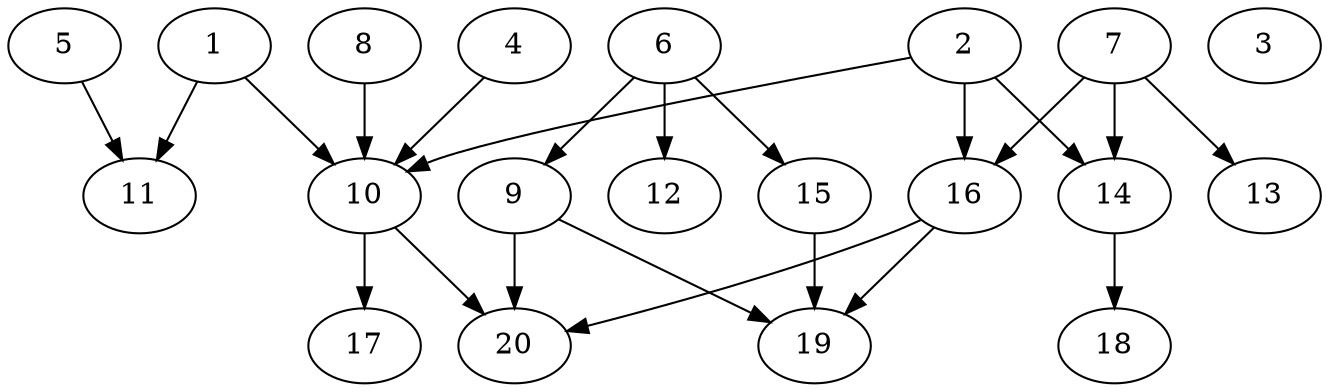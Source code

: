 // DAG automatically generated by daggen at Sat Jul 27 15:38:13 2019
// ./daggen --dot -n 20 --ccr 0.4 --fat 0.6 --regular 0.5 --density 0.4 --mindata 5242880 --maxdata 52428800 
digraph G {
  1 [size="125657600", alpha="0.20", expect_size="50263040"] 
  1 -> 10 [size ="50263040"]
  1 -> 11 [size ="50263040"]
  2 [size="83105280", alpha="0.02", expect_size="33242112"] 
  2 -> 10 [size ="33242112"]
  2 -> 14 [size ="33242112"]
  2 -> 16 [size ="33242112"]
  3 [size="101893120", alpha="0.02", expect_size="40757248"] 
  4 [size="19791360", alpha="0.03", expect_size="7916544"] 
  4 -> 10 [size ="7916544"]
  5 [size="43735040", alpha="0.06", expect_size="17494016"] 
  5 -> 11 [size ="17494016"]
  6 [size="23101440", alpha="0.10", expect_size="9240576"] 
  6 -> 9 [size ="9240576"]
  6 -> 12 [size ="9240576"]
  6 -> 15 [size ="9240576"]
  7 [size="78353920", alpha="0.03", expect_size="31341568"] 
  7 -> 13 [size ="31341568"]
  7 -> 14 [size ="31341568"]
  7 -> 16 [size ="31341568"]
  8 [size="39429120", alpha="0.14", expect_size="15771648"] 
  8 -> 10 [size ="15771648"]
  9 [size="41804800", alpha="0.07", expect_size="16721920"] 
  9 -> 19 [size ="16721920"]
  9 -> 20 [size ="16721920"]
  10 [size="128972800", alpha="0.06", expect_size="51589120"] 
  10 -> 17 [size ="51589120"]
  10 -> 20 [size ="51589120"]
  11 [size="59660800", alpha="0.14", expect_size="23864320"] 
  12 [size="57548800", alpha="0.08", expect_size="23019520"] 
  13 [size="72220160", alpha="0.18", expect_size="28888064"] 
  14 [size="84792320", alpha="0.02", expect_size="33916928"] 
  14 -> 18 [size ="33916928"]
  15 [size="99911680", alpha="0.07", expect_size="39964672"] 
  15 -> 19 [size ="39964672"]
  16 [size="17290240", alpha="0.07", expect_size="6916096"] 
  16 -> 19 [size ="6916096"]
  16 -> 20 [size ="6916096"]
  17 [size="74216960", alpha="0.05", expect_size="29686784"] 
  18 [size="93396480", alpha="0.15", expect_size="37358592"] 
  19 [size="58209280", alpha="0.19", expect_size="23283712"] 
  20 [size="97254400", alpha="0.02", expect_size="38901760"] 
}
